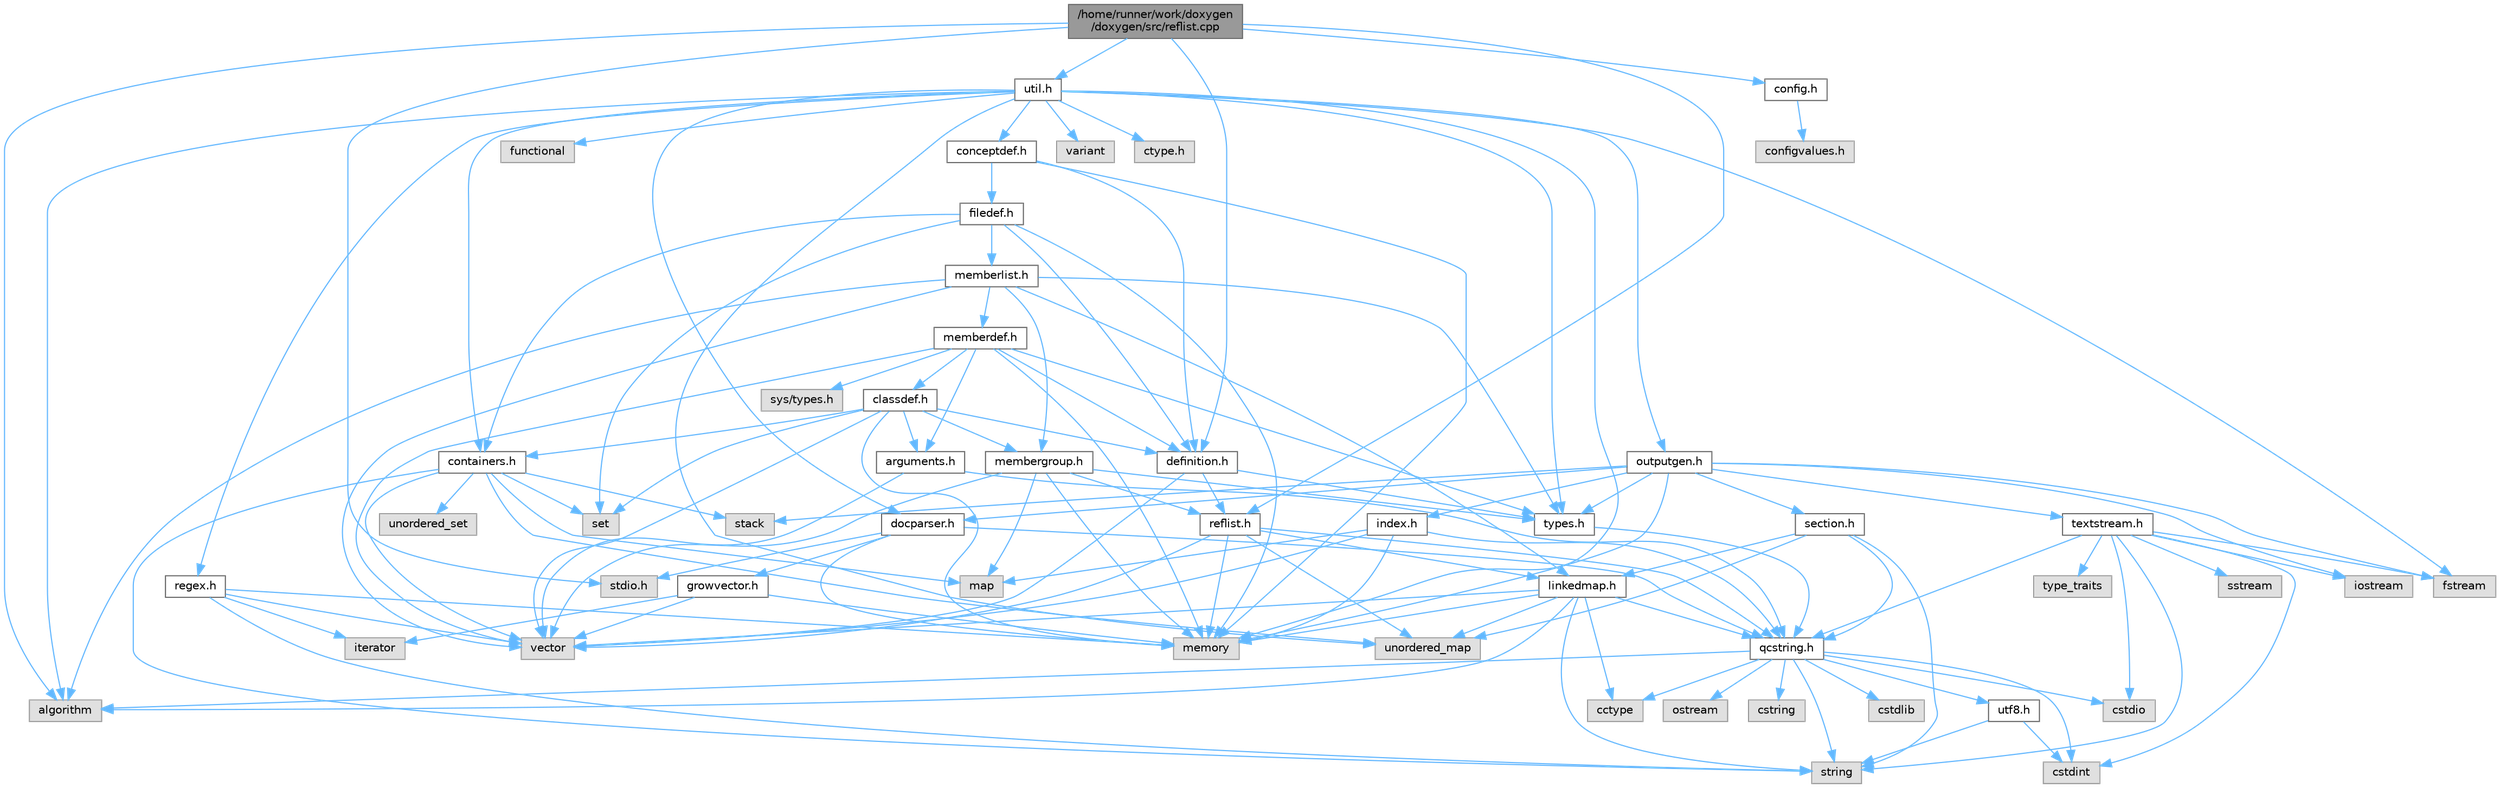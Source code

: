 digraph "/home/runner/work/doxygen/doxygen/src/reflist.cpp"
{
 // INTERACTIVE_SVG=YES
 // LATEX_PDF_SIZE
  bgcolor="transparent";
  edge [fontname=Helvetica,fontsize=10,labelfontname=Helvetica,labelfontsize=10];
  node [fontname=Helvetica,fontsize=10,shape=box,height=0.2,width=0.4];
  Node1 [id="Node000001",label="/home/runner/work/doxygen\l/doxygen/src/reflist.cpp",height=0.2,width=0.4,color="gray40", fillcolor="grey60", style="filled", fontcolor="black"];
  Node1 -> Node2 [id="edge1_Node000001_Node000002",color="steelblue1",style="solid"];
  Node2 [id="Node000002",label="algorithm",height=0.2,width=0.4,color="grey60", fillcolor="#E0E0E0", style="filled"];
  Node1 -> Node3 [id="edge2_Node000001_Node000003",color="steelblue1",style="solid"];
  Node3 [id="Node000003",label="stdio.h",height=0.2,width=0.4,color="grey60", fillcolor="#E0E0E0", style="filled"];
  Node1 -> Node4 [id="edge3_Node000001_Node000004",color="steelblue1",style="solid"];
  Node4 [id="Node000004",label="reflist.h",height=0.2,width=0.4,color="grey40", fillcolor="white", style="filled",URL="$d1/d02/reflist_8h.html",tooltip=" "];
  Node4 -> Node5 [id="edge4_Node000004_Node000005",color="steelblue1",style="solid"];
  Node5 [id="Node000005",label="vector",height=0.2,width=0.4,color="grey60", fillcolor="#E0E0E0", style="filled"];
  Node4 -> Node6 [id="edge5_Node000004_Node000006",color="steelblue1",style="solid"];
  Node6 [id="Node000006",label="unordered_map",height=0.2,width=0.4,color="grey60", fillcolor="#E0E0E0", style="filled"];
  Node4 -> Node7 [id="edge6_Node000004_Node000007",color="steelblue1",style="solid"];
  Node7 [id="Node000007",label="memory",height=0.2,width=0.4,color="grey60", fillcolor="#E0E0E0", style="filled"];
  Node4 -> Node8 [id="edge7_Node000004_Node000008",color="steelblue1",style="solid"];
  Node8 [id="Node000008",label="qcstring.h",height=0.2,width=0.4,color="grey40", fillcolor="white", style="filled",URL="$d7/d5c/qcstring_8h.html",tooltip=" "];
  Node8 -> Node9 [id="edge8_Node000008_Node000009",color="steelblue1",style="solid"];
  Node9 [id="Node000009",label="string",height=0.2,width=0.4,color="grey60", fillcolor="#E0E0E0", style="filled"];
  Node8 -> Node2 [id="edge9_Node000008_Node000002",color="steelblue1",style="solid"];
  Node8 -> Node10 [id="edge10_Node000008_Node000010",color="steelblue1",style="solid"];
  Node10 [id="Node000010",label="cctype",height=0.2,width=0.4,color="grey60", fillcolor="#E0E0E0", style="filled"];
  Node8 -> Node11 [id="edge11_Node000008_Node000011",color="steelblue1",style="solid"];
  Node11 [id="Node000011",label="cstring",height=0.2,width=0.4,color="grey60", fillcolor="#E0E0E0", style="filled"];
  Node8 -> Node12 [id="edge12_Node000008_Node000012",color="steelblue1",style="solid"];
  Node12 [id="Node000012",label="cstdio",height=0.2,width=0.4,color="grey60", fillcolor="#E0E0E0", style="filled"];
  Node8 -> Node13 [id="edge13_Node000008_Node000013",color="steelblue1",style="solid"];
  Node13 [id="Node000013",label="cstdlib",height=0.2,width=0.4,color="grey60", fillcolor="#E0E0E0", style="filled"];
  Node8 -> Node14 [id="edge14_Node000008_Node000014",color="steelblue1",style="solid"];
  Node14 [id="Node000014",label="cstdint",height=0.2,width=0.4,color="grey60", fillcolor="#E0E0E0", style="filled"];
  Node8 -> Node15 [id="edge15_Node000008_Node000015",color="steelblue1",style="solid"];
  Node15 [id="Node000015",label="ostream",height=0.2,width=0.4,color="grey60", fillcolor="#E0E0E0", style="filled"];
  Node8 -> Node16 [id="edge16_Node000008_Node000016",color="steelblue1",style="solid"];
  Node16 [id="Node000016",label="utf8.h",height=0.2,width=0.4,color="grey40", fillcolor="white", style="filled",URL="$db/d7c/utf8_8h.html",tooltip="Various UTF8 related helper functions."];
  Node16 -> Node14 [id="edge17_Node000016_Node000014",color="steelblue1",style="solid"];
  Node16 -> Node9 [id="edge18_Node000016_Node000009",color="steelblue1",style="solid"];
  Node4 -> Node17 [id="edge19_Node000004_Node000017",color="steelblue1",style="solid"];
  Node17 [id="Node000017",label="linkedmap.h",height=0.2,width=0.4,color="grey40", fillcolor="white", style="filled",URL="$da/de1/linkedmap_8h.html",tooltip=" "];
  Node17 -> Node6 [id="edge20_Node000017_Node000006",color="steelblue1",style="solid"];
  Node17 -> Node5 [id="edge21_Node000017_Node000005",color="steelblue1",style="solid"];
  Node17 -> Node7 [id="edge22_Node000017_Node000007",color="steelblue1",style="solid"];
  Node17 -> Node9 [id="edge23_Node000017_Node000009",color="steelblue1",style="solid"];
  Node17 -> Node2 [id="edge24_Node000017_Node000002",color="steelblue1",style="solid"];
  Node17 -> Node10 [id="edge25_Node000017_Node000010",color="steelblue1",style="solid"];
  Node17 -> Node8 [id="edge26_Node000017_Node000008",color="steelblue1",style="solid"];
  Node1 -> Node18 [id="edge27_Node000001_Node000018",color="steelblue1",style="solid"];
  Node18 [id="Node000018",label="util.h",height=0.2,width=0.4,color="grey40", fillcolor="white", style="filled",URL="$d8/d3c/util_8h.html",tooltip="A bunch of utility functions."];
  Node18 -> Node7 [id="edge28_Node000018_Node000007",color="steelblue1",style="solid"];
  Node18 -> Node6 [id="edge29_Node000018_Node000006",color="steelblue1",style="solid"];
  Node18 -> Node2 [id="edge30_Node000018_Node000002",color="steelblue1",style="solid"];
  Node18 -> Node19 [id="edge31_Node000018_Node000019",color="steelblue1",style="solid"];
  Node19 [id="Node000019",label="functional",height=0.2,width=0.4,color="grey60", fillcolor="#E0E0E0", style="filled"];
  Node18 -> Node20 [id="edge32_Node000018_Node000020",color="steelblue1",style="solid"];
  Node20 [id="Node000020",label="fstream",height=0.2,width=0.4,color="grey60", fillcolor="#E0E0E0", style="filled"];
  Node18 -> Node21 [id="edge33_Node000018_Node000021",color="steelblue1",style="solid"];
  Node21 [id="Node000021",label="variant",height=0.2,width=0.4,color="grey60", fillcolor="#E0E0E0", style="filled"];
  Node18 -> Node22 [id="edge34_Node000018_Node000022",color="steelblue1",style="solid"];
  Node22 [id="Node000022",label="ctype.h",height=0.2,width=0.4,color="grey60", fillcolor="#E0E0E0", style="filled"];
  Node18 -> Node23 [id="edge35_Node000018_Node000023",color="steelblue1",style="solid"];
  Node23 [id="Node000023",label="types.h",height=0.2,width=0.4,color="grey40", fillcolor="white", style="filled",URL="$d9/d49/types_8h.html",tooltip="This file contains a number of basic enums and types."];
  Node23 -> Node8 [id="edge36_Node000023_Node000008",color="steelblue1",style="solid"];
  Node18 -> Node24 [id="edge37_Node000018_Node000024",color="steelblue1",style="solid"];
  Node24 [id="Node000024",label="docparser.h",height=0.2,width=0.4,color="grey40", fillcolor="white", style="filled",URL="$de/d9c/docparser_8h.html",tooltip=" "];
  Node24 -> Node3 [id="edge38_Node000024_Node000003",color="steelblue1",style="solid"];
  Node24 -> Node7 [id="edge39_Node000024_Node000007",color="steelblue1",style="solid"];
  Node24 -> Node8 [id="edge40_Node000024_Node000008",color="steelblue1",style="solid"];
  Node24 -> Node25 [id="edge41_Node000024_Node000025",color="steelblue1",style="solid"];
  Node25 [id="Node000025",label="growvector.h",height=0.2,width=0.4,color="grey40", fillcolor="white", style="filled",URL="$d7/d50/growvector_8h.html",tooltip=" "];
  Node25 -> Node5 [id="edge42_Node000025_Node000005",color="steelblue1",style="solid"];
  Node25 -> Node7 [id="edge43_Node000025_Node000007",color="steelblue1",style="solid"];
  Node25 -> Node26 [id="edge44_Node000025_Node000026",color="steelblue1",style="solid"];
  Node26 [id="Node000026",label="iterator",height=0.2,width=0.4,color="grey60", fillcolor="#E0E0E0", style="filled"];
  Node18 -> Node27 [id="edge45_Node000018_Node000027",color="steelblue1",style="solid"];
  Node27 [id="Node000027",label="containers.h",height=0.2,width=0.4,color="grey40", fillcolor="white", style="filled",URL="$d5/d75/containers_8h.html",tooltip=" "];
  Node27 -> Node5 [id="edge46_Node000027_Node000005",color="steelblue1",style="solid"];
  Node27 -> Node9 [id="edge47_Node000027_Node000009",color="steelblue1",style="solid"];
  Node27 -> Node28 [id="edge48_Node000027_Node000028",color="steelblue1",style="solid"];
  Node28 [id="Node000028",label="set",height=0.2,width=0.4,color="grey60", fillcolor="#E0E0E0", style="filled"];
  Node27 -> Node29 [id="edge49_Node000027_Node000029",color="steelblue1",style="solid"];
  Node29 [id="Node000029",label="map",height=0.2,width=0.4,color="grey60", fillcolor="#E0E0E0", style="filled"];
  Node27 -> Node30 [id="edge50_Node000027_Node000030",color="steelblue1",style="solid"];
  Node30 [id="Node000030",label="unordered_set",height=0.2,width=0.4,color="grey60", fillcolor="#E0E0E0", style="filled"];
  Node27 -> Node6 [id="edge51_Node000027_Node000006",color="steelblue1",style="solid"];
  Node27 -> Node31 [id="edge52_Node000027_Node000031",color="steelblue1",style="solid"];
  Node31 [id="Node000031",label="stack",height=0.2,width=0.4,color="grey60", fillcolor="#E0E0E0", style="filled"];
  Node18 -> Node32 [id="edge53_Node000018_Node000032",color="steelblue1",style="solid"];
  Node32 [id="Node000032",label="outputgen.h",height=0.2,width=0.4,color="grey40", fillcolor="white", style="filled",URL="$df/d06/outputgen_8h.html",tooltip=" "];
  Node32 -> Node7 [id="edge54_Node000032_Node000007",color="steelblue1",style="solid"];
  Node32 -> Node31 [id="edge55_Node000032_Node000031",color="steelblue1",style="solid"];
  Node32 -> Node33 [id="edge56_Node000032_Node000033",color="steelblue1",style="solid"];
  Node33 [id="Node000033",label="iostream",height=0.2,width=0.4,color="grey60", fillcolor="#E0E0E0", style="filled"];
  Node32 -> Node20 [id="edge57_Node000032_Node000020",color="steelblue1",style="solid"];
  Node32 -> Node23 [id="edge58_Node000032_Node000023",color="steelblue1",style="solid"];
  Node32 -> Node34 [id="edge59_Node000032_Node000034",color="steelblue1",style="solid"];
  Node34 [id="Node000034",label="index.h",height=0.2,width=0.4,color="grey40", fillcolor="white", style="filled",URL="$d1/db5/index_8h.html",tooltip=" "];
  Node34 -> Node7 [id="edge60_Node000034_Node000007",color="steelblue1",style="solid"];
  Node34 -> Node5 [id="edge61_Node000034_Node000005",color="steelblue1",style="solid"];
  Node34 -> Node29 [id="edge62_Node000034_Node000029",color="steelblue1",style="solid"];
  Node34 -> Node8 [id="edge63_Node000034_Node000008",color="steelblue1",style="solid"];
  Node32 -> Node35 [id="edge64_Node000032_Node000035",color="steelblue1",style="solid"];
  Node35 [id="Node000035",label="section.h",height=0.2,width=0.4,color="grey40", fillcolor="white", style="filled",URL="$d1/d2a/section_8h.html",tooltip=" "];
  Node35 -> Node9 [id="edge65_Node000035_Node000009",color="steelblue1",style="solid"];
  Node35 -> Node6 [id="edge66_Node000035_Node000006",color="steelblue1",style="solid"];
  Node35 -> Node8 [id="edge67_Node000035_Node000008",color="steelblue1",style="solid"];
  Node35 -> Node17 [id="edge68_Node000035_Node000017",color="steelblue1",style="solid"];
  Node32 -> Node36 [id="edge69_Node000032_Node000036",color="steelblue1",style="solid"];
  Node36 [id="Node000036",label="textstream.h",height=0.2,width=0.4,color="grey40", fillcolor="white", style="filled",URL="$d4/d7d/textstream_8h.html",tooltip=" "];
  Node36 -> Node9 [id="edge70_Node000036_Node000009",color="steelblue1",style="solid"];
  Node36 -> Node33 [id="edge71_Node000036_Node000033",color="steelblue1",style="solid"];
  Node36 -> Node37 [id="edge72_Node000036_Node000037",color="steelblue1",style="solid"];
  Node37 [id="Node000037",label="sstream",height=0.2,width=0.4,color="grey60", fillcolor="#E0E0E0", style="filled"];
  Node36 -> Node14 [id="edge73_Node000036_Node000014",color="steelblue1",style="solid"];
  Node36 -> Node12 [id="edge74_Node000036_Node000012",color="steelblue1",style="solid"];
  Node36 -> Node20 [id="edge75_Node000036_Node000020",color="steelblue1",style="solid"];
  Node36 -> Node38 [id="edge76_Node000036_Node000038",color="steelblue1",style="solid"];
  Node38 [id="Node000038",label="type_traits",height=0.2,width=0.4,color="grey60", fillcolor="#E0E0E0", style="filled"];
  Node36 -> Node8 [id="edge77_Node000036_Node000008",color="steelblue1",style="solid"];
  Node32 -> Node24 [id="edge78_Node000032_Node000024",color="steelblue1",style="solid"];
  Node18 -> Node39 [id="edge79_Node000018_Node000039",color="steelblue1",style="solid"];
  Node39 [id="Node000039",label="regex.h",height=0.2,width=0.4,color="grey40", fillcolor="white", style="filled",URL="$d1/d21/regex_8h.html",tooltip=" "];
  Node39 -> Node7 [id="edge80_Node000039_Node000007",color="steelblue1",style="solid"];
  Node39 -> Node9 [id="edge81_Node000039_Node000009",color="steelblue1",style="solid"];
  Node39 -> Node5 [id="edge82_Node000039_Node000005",color="steelblue1",style="solid"];
  Node39 -> Node26 [id="edge83_Node000039_Node000026",color="steelblue1",style="solid"];
  Node18 -> Node40 [id="edge84_Node000018_Node000040",color="steelblue1",style="solid"];
  Node40 [id="Node000040",label="conceptdef.h",height=0.2,width=0.4,color="grey40", fillcolor="white", style="filled",URL="$da/df1/conceptdef_8h.html",tooltip=" "];
  Node40 -> Node7 [id="edge85_Node000040_Node000007",color="steelblue1",style="solid"];
  Node40 -> Node41 [id="edge86_Node000040_Node000041",color="steelblue1",style="solid"];
  Node41 [id="Node000041",label="definition.h",height=0.2,width=0.4,color="grey40", fillcolor="white", style="filled",URL="$df/da1/definition_8h.html",tooltip=" "];
  Node41 -> Node5 [id="edge87_Node000041_Node000005",color="steelblue1",style="solid"];
  Node41 -> Node23 [id="edge88_Node000041_Node000023",color="steelblue1",style="solid"];
  Node41 -> Node4 [id="edge89_Node000041_Node000004",color="steelblue1",style="solid"];
  Node40 -> Node42 [id="edge90_Node000040_Node000042",color="steelblue1",style="solid"];
  Node42 [id="Node000042",label="filedef.h",height=0.2,width=0.4,color="grey40", fillcolor="white", style="filled",URL="$d4/d3a/filedef_8h.html",tooltip=" "];
  Node42 -> Node7 [id="edge91_Node000042_Node000007",color="steelblue1",style="solid"];
  Node42 -> Node28 [id="edge92_Node000042_Node000028",color="steelblue1",style="solid"];
  Node42 -> Node41 [id="edge93_Node000042_Node000041",color="steelblue1",style="solid"];
  Node42 -> Node43 [id="edge94_Node000042_Node000043",color="steelblue1",style="solid"];
  Node43 [id="Node000043",label="memberlist.h",height=0.2,width=0.4,color="grey40", fillcolor="white", style="filled",URL="$dd/d78/memberlist_8h.html",tooltip=" "];
  Node43 -> Node5 [id="edge95_Node000043_Node000005",color="steelblue1",style="solid"];
  Node43 -> Node2 [id="edge96_Node000043_Node000002",color="steelblue1",style="solid"];
  Node43 -> Node44 [id="edge97_Node000043_Node000044",color="steelblue1",style="solid"];
  Node44 [id="Node000044",label="memberdef.h",height=0.2,width=0.4,color="grey40", fillcolor="white", style="filled",URL="$d4/d46/memberdef_8h.html",tooltip=" "];
  Node44 -> Node5 [id="edge98_Node000044_Node000005",color="steelblue1",style="solid"];
  Node44 -> Node7 [id="edge99_Node000044_Node000007",color="steelblue1",style="solid"];
  Node44 -> Node45 [id="edge100_Node000044_Node000045",color="steelblue1",style="solid"];
  Node45 [id="Node000045",label="sys/types.h",height=0.2,width=0.4,color="grey60", fillcolor="#E0E0E0", style="filled"];
  Node44 -> Node23 [id="edge101_Node000044_Node000023",color="steelblue1",style="solid"];
  Node44 -> Node41 [id="edge102_Node000044_Node000041",color="steelblue1",style="solid"];
  Node44 -> Node46 [id="edge103_Node000044_Node000046",color="steelblue1",style="solid"];
  Node46 [id="Node000046",label="arguments.h",height=0.2,width=0.4,color="grey40", fillcolor="white", style="filled",URL="$df/d9b/arguments_8h.html",tooltip=" "];
  Node46 -> Node5 [id="edge104_Node000046_Node000005",color="steelblue1",style="solid"];
  Node46 -> Node8 [id="edge105_Node000046_Node000008",color="steelblue1",style="solid"];
  Node44 -> Node47 [id="edge106_Node000044_Node000047",color="steelblue1",style="solid"];
  Node47 [id="Node000047",label="classdef.h",height=0.2,width=0.4,color="grey40", fillcolor="white", style="filled",URL="$d1/da6/classdef_8h.html",tooltip=" "];
  Node47 -> Node7 [id="edge107_Node000047_Node000007",color="steelblue1",style="solid"];
  Node47 -> Node5 [id="edge108_Node000047_Node000005",color="steelblue1",style="solid"];
  Node47 -> Node28 [id="edge109_Node000047_Node000028",color="steelblue1",style="solid"];
  Node47 -> Node27 [id="edge110_Node000047_Node000027",color="steelblue1",style="solid"];
  Node47 -> Node41 [id="edge111_Node000047_Node000041",color="steelblue1",style="solid"];
  Node47 -> Node46 [id="edge112_Node000047_Node000046",color="steelblue1",style="solid"];
  Node47 -> Node48 [id="edge113_Node000047_Node000048",color="steelblue1",style="solid"];
  Node48 [id="Node000048",label="membergroup.h",height=0.2,width=0.4,color="grey40", fillcolor="white", style="filled",URL="$d9/d11/membergroup_8h.html",tooltip=" "];
  Node48 -> Node5 [id="edge114_Node000048_Node000005",color="steelblue1",style="solid"];
  Node48 -> Node29 [id="edge115_Node000048_Node000029",color="steelblue1",style="solid"];
  Node48 -> Node7 [id="edge116_Node000048_Node000007",color="steelblue1",style="solid"];
  Node48 -> Node23 [id="edge117_Node000048_Node000023",color="steelblue1",style="solid"];
  Node48 -> Node4 [id="edge118_Node000048_Node000004",color="steelblue1",style="solid"];
  Node43 -> Node17 [id="edge119_Node000043_Node000017",color="steelblue1",style="solid"];
  Node43 -> Node23 [id="edge120_Node000043_Node000023",color="steelblue1",style="solid"];
  Node43 -> Node48 [id="edge121_Node000043_Node000048",color="steelblue1",style="solid"];
  Node42 -> Node27 [id="edge122_Node000042_Node000027",color="steelblue1",style="solid"];
  Node1 -> Node41 [id="edge123_Node000001_Node000041",color="steelblue1",style="solid"];
  Node1 -> Node49 [id="edge124_Node000001_Node000049",color="steelblue1",style="solid"];
  Node49 [id="Node000049",label="config.h",height=0.2,width=0.4,color="grey40", fillcolor="white", style="filled",URL="$db/d16/config_8h.html",tooltip=" "];
  Node49 -> Node50 [id="edge125_Node000049_Node000050",color="steelblue1",style="solid"];
  Node50 [id="Node000050",label="configvalues.h",height=0.2,width=0.4,color="grey60", fillcolor="#E0E0E0", style="filled"];
}
